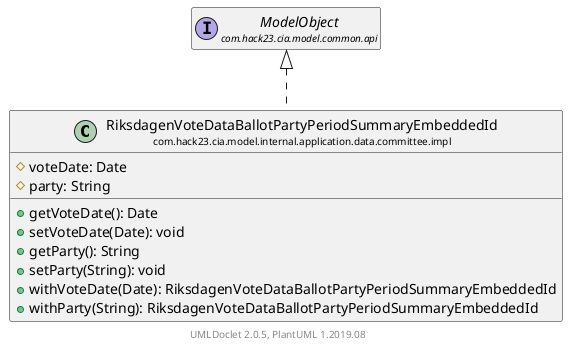 @startuml
    set namespaceSeparator none
    hide empty fields
    hide empty methods

    class "<size:14>RiksdagenVoteDataBallotPartyPeriodSummaryEmbeddedId\n<size:10>com.hack23.cia.model.internal.application.data.committee.impl" as com.hack23.cia.model.internal.application.data.committee.impl.RiksdagenVoteDataBallotPartyPeriodSummaryEmbeddedId [[RiksdagenVoteDataBallotPartyPeriodSummaryEmbeddedId.html]] {
        #voteDate: Date
        #party: String
        +getVoteDate(): Date
        +setVoteDate(Date): void
        +getParty(): String
        +setParty(String): void
        +withVoteDate(Date): RiksdagenVoteDataBallotPartyPeriodSummaryEmbeddedId
        +withParty(String): RiksdagenVoteDataBallotPartyPeriodSummaryEmbeddedId
    }

    interface "<size:14>ModelObject\n<size:10>com.hack23.cia.model.common.api" as com.hack23.cia.model.common.api.ModelObject

    com.hack23.cia.model.common.api.ModelObject <|.. com.hack23.cia.model.internal.application.data.committee.impl.RiksdagenVoteDataBallotPartyPeriodSummaryEmbeddedId

    center footer UMLDoclet 2.0.5, PlantUML 1.2019.08
@enduml
